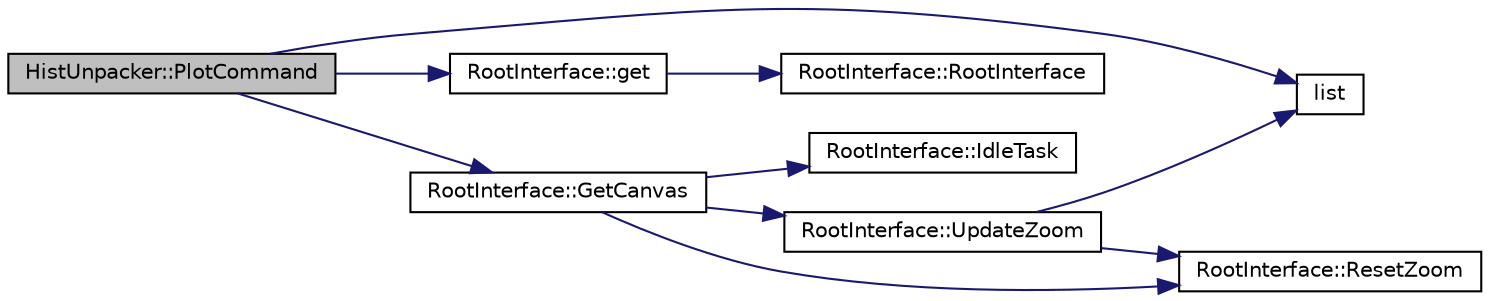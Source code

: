 digraph "HistUnpacker::PlotCommand"
{
  edge [fontname="Helvetica",fontsize="10",labelfontname="Helvetica",labelfontsize="10"];
  node [fontname="Helvetica",fontsize="10",shape=record];
  rankdir="LR";
  Node1 [label="HistUnpacker::PlotCommand",height=0.2,width=0.4,color="black", fillcolor="grey75", style="filled", fontcolor="black"];
  Node1 -> Node2 [color="midnightblue",fontsize="10",style="solid",fontname="Helvetica"];
  Node2 [label="list",height=0.2,width=0.4,color="black", fillcolor="white", style="filled",URL="$dc/d06/_analysis_2_resources_2source_2_c_make_lists_8txt.html#a92407aa83aceb7e781743373bcb8035a"];
  Node1 -> Node3 [color="midnightblue",fontsize="10",style="solid",fontname="Helvetica"];
  Node3 [label="RootInterface::get",height=0.2,width=0.4,color="black", fillcolor="white", style="filled",URL="$d8/da5/class_root_interface.html#ad369e92a08888d5f34b27a029bd9cdd4"];
  Node3 -> Node4 [color="midnightblue",fontsize="10",style="solid",fontname="Helvetica"];
  Node4 [label="RootInterface::RootInterface",height=0.2,width=0.4,color="black", fillcolor="white", style="filled",URL="$d8/da5/class_root_interface.html#a0a3fafffd865dcd011ee5dcc95600c26"];
  Node1 -> Node5 [color="midnightblue",fontsize="10",style="solid",fontname="Helvetica"];
  Node5 [label="RootInterface::GetCanvas",height=0.2,width=0.4,color="black", fillcolor="white", style="filled",URL="$d8/da5/class_root_interface.html#ab29db8e2b6a0fdae2e6fb5ce3ca74555"];
  Node5 -> Node6 [color="midnightblue",fontsize="10",style="solid",fontname="Helvetica"];
  Node6 [label="RootInterface::IdleTask",height=0.2,width=0.4,color="black", fillcolor="white", style="filled",URL="$d8/da5/class_root_interface.html#a44bce7d73b4f1505e0750da0681ef67c"];
  Node5 -> Node7 [color="midnightblue",fontsize="10",style="solid",fontname="Helvetica"];
  Node7 [label="RootInterface::UpdateZoom",height=0.2,width=0.4,color="black", fillcolor="white", style="filled",URL="$d8/da5/class_root_interface.html#abfbf3ab2a2b3dec89614030175198c36"];
  Node7 -> Node8 [color="midnightblue",fontsize="10",style="solid",fontname="Helvetica"];
  Node8 [label="RootInterface::ResetZoom",height=0.2,width=0.4,color="black", fillcolor="white", style="filled",URL="$d8/da5/class_root_interface.html#a7d7a082954d93789c99e93bb29dc6dcb"];
  Node7 -> Node2 [color="midnightblue",fontsize="10",style="solid",fontname="Helvetica"];
  Node5 -> Node8 [color="midnightblue",fontsize="10",style="solid",fontname="Helvetica"];
}
